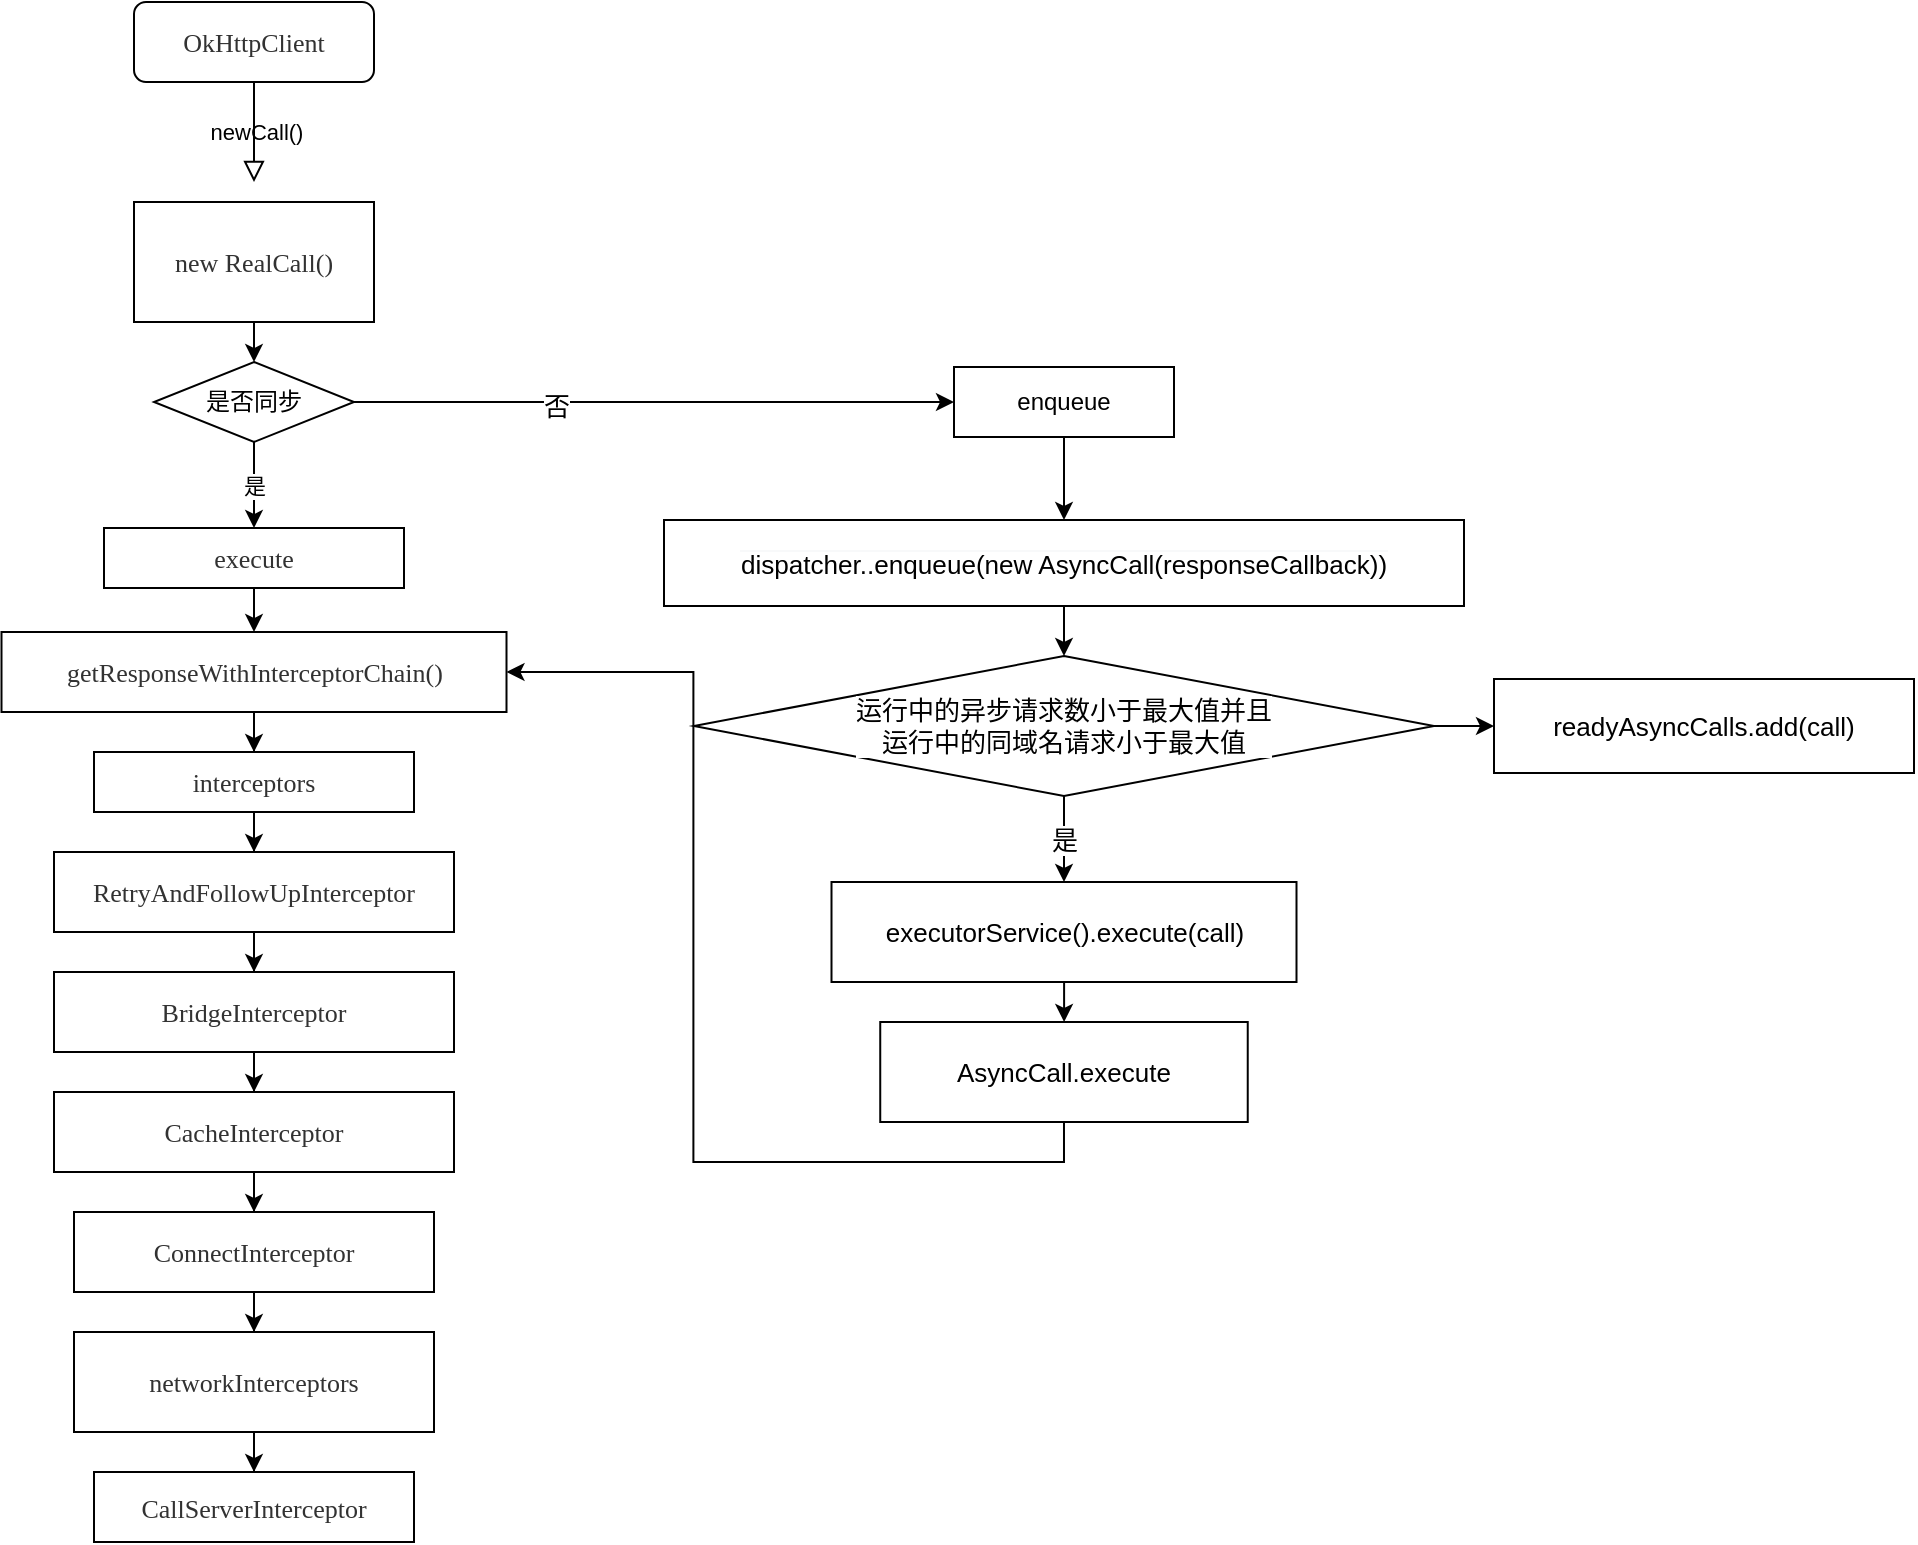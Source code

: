 <mxfile version="20.1.2" type="github">
  <diagram id="C5RBs43oDa-KdzZeNtuy" name="Page-1">
    <mxGraphModel dx="965" dy="599" grid="1" gridSize="10" guides="1" tooltips="1" connect="1" arrows="1" fold="1" page="1" pageScale="1" pageWidth="827" pageHeight="1169" math="0" shadow="0">
      <root>
        <mxCell id="WIyWlLk6GJQsqaUBKTNV-0" />
        <mxCell id="WIyWlLk6GJQsqaUBKTNV-1" parent="WIyWlLk6GJQsqaUBKTNV-0" />
        <mxCell id="WIyWlLk6GJQsqaUBKTNV-2" value="newCall()" style="rounded=0;html=1;jettySize=auto;orthogonalLoop=1;fontSize=11;endArrow=block;endFill=0;endSize=8;strokeWidth=1;shadow=0;labelBackgroundColor=none;edgeStyle=orthogonalEdgeStyle;" parent="WIyWlLk6GJQsqaUBKTNV-1" source="WIyWlLk6GJQsqaUBKTNV-3" edge="1">
          <mxGeometry relative="1" as="geometry">
            <mxPoint x="220" y="190" as="targetPoint" />
          </mxGeometry>
        </mxCell>
        <mxCell id="WIyWlLk6GJQsqaUBKTNV-3" value="&lt;span style=&quot;color: rgb(50, 50, 50); font-family: 微软雅黑; font-size: 13px; background-color: rgba(255, 255, 255, 0.01);&quot;&gt;OkHttpClient&lt;/span&gt;" style="rounded=1;whiteSpace=wrap;html=1;fontSize=12;glass=0;strokeWidth=1;shadow=0;" parent="WIyWlLk6GJQsqaUBKTNV-1" vertex="1">
          <mxGeometry x="160" y="100" width="120" height="40" as="geometry" />
        </mxCell>
        <mxCell id="BfcjpGbVQdAkZ2BNocG8-3" style="edgeStyle=orthogonalEdgeStyle;rounded=0;orthogonalLoop=1;jettySize=auto;html=1;" edge="1" parent="WIyWlLk6GJQsqaUBKTNV-1" source="BfcjpGbVQdAkZ2BNocG8-0">
          <mxGeometry relative="1" as="geometry">
            <mxPoint x="220" y="280" as="targetPoint" />
          </mxGeometry>
        </mxCell>
        <mxCell id="BfcjpGbVQdAkZ2BNocG8-0" value="&lt;span style=&quot;color: rgb(50, 50, 50); font-family: 微软雅黑; font-size: 13px; background-color: rgba(255, 255, 255, 0.01);&quot;&gt;new RealCall()&lt;/span&gt;" style="rounded=0;whiteSpace=wrap;html=1;" vertex="1" parent="WIyWlLk6GJQsqaUBKTNV-1">
          <mxGeometry x="160" y="200" width="120" height="60" as="geometry" />
        </mxCell>
        <mxCell id="BfcjpGbVQdAkZ2BNocG8-22" value="是" style="edgeStyle=orthogonalEdgeStyle;rounded=0;orthogonalLoop=1;jettySize=auto;html=1;exitX=0.5;exitY=1;exitDx=0;exitDy=0;entryX=0.5;entryY=0;entryDx=0;entryDy=0;" edge="1" parent="WIyWlLk6GJQsqaUBKTNV-1" source="BfcjpGbVQdAkZ2BNocG8-4" target="BfcjpGbVQdAkZ2BNocG8-21">
          <mxGeometry relative="1" as="geometry" />
        </mxCell>
        <mxCell id="BfcjpGbVQdAkZ2BNocG8-25" style="edgeStyle=orthogonalEdgeStyle;rounded=0;orthogonalLoop=1;jettySize=auto;html=1;entryX=0;entryY=0.5;entryDx=0;entryDy=0;" edge="1" parent="WIyWlLk6GJQsqaUBKTNV-1" source="BfcjpGbVQdAkZ2BNocG8-4" target="BfcjpGbVQdAkZ2BNocG8-24">
          <mxGeometry relative="1" as="geometry" />
        </mxCell>
        <mxCell id="BfcjpGbVQdAkZ2BNocG8-34" value="否" style="edgeLabel;html=1;align=center;verticalAlign=middle;resizable=0;points=[];fontSize=13;fontFamily=Helvetica;fontColor=#000000;" vertex="1" connectable="0" parent="BfcjpGbVQdAkZ2BNocG8-25">
          <mxGeometry x="-0.327" y="-2" relative="1" as="geometry">
            <mxPoint as="offset" />
          </mxGeometry>
        </mxCell>
        <mxCell id="BfcjpGbVQdAkZ2BNocG8-4" value="是否同步" style="rhombus;whiteSpace=wrap;html=1;" vertex="1" parent="WIyWlLk6GJQsqaUBKTNV-1">
          <mxGeometry x="170" y="280" width="100" height="40" as="geometry" />
        </mxCell>
        <mxCell id="BfcjpGbVQdAkZ2BNocG8-13" style="edgeStyle=orthogonalEdgeStyle;rounded=0;orthogonalLoop=1;jettySize=auto;html=1;exitX=0.5;exitY=1;exitDx=0;exitDy=0;" edge="1" parent="WIyWlLk6GJQsqaUBKTNV-1" source="BfcjpGbVQdAkZ2BNocG8-5" target="BfcjpGbVQdAkZ2BNocG8-6">
          <mxGeometry relative="1" as="geometry" />
        </mxCell>
        <mxCell id="BfcjpGbVQdAkZ2BNocG8-5" value="&lt;span style=&quot;color: rgb(50, 50, 50); font-family: 微软雅黑; font-size: 13px; background-color: rgba(255, 255, 255, 0.01);&quot;&gt;getResponseWithInterceptorChain()&lt;/span&gt;" style="rounded=0;whiteSpace=wrap;html=1;" vertex="1" parent="WIyWlLk6GJQsqaUBKTNV-1">
          <mxGeometry x="93.75" y="415" width="252.5" height="40" as="geometry" />
        </mxCell>
        <mxCell id="BfcjpGbVQdAkZ2BNocG8-15" style="edgeStyle=orthogonalEdgeStyle;rounded=0;orthogonalLoop=1;jettySize=auto;html=1;entryX=0.5;entryY=0;entryDx=0;entryDy=0;" edge="1" parent="WIyWlLk6GJQsqaUBKTNV-1" source="BfcjpGbVQdAkZ2BNocG8-6" target="BfcjpGbVQdAkZ2BNocG8-7">
          <mxGeometry relative="1" as="geometry" />
        </mxCell>
        <mxCell id="BfcjpGbVQdAkZ2BNocG8-6" value="&lt;span style=&quot;color: rgb(50, 50, 50); font-family: 微软雅黑; font-size: 13px; font-style: normal; font-variant-ligatures: normal; font-variant-caps: normal; letter-spacing: normal; orphans: 2; text-align: center; text-indent: 0px; text-transform: none; widows: 2; word-spacing: 0px; -webkit-text-stroke-width: 0px; background-color: rgba(255, 255, 255, 0.01); text-decoration-thickness: initial; text-decoration-style: initial; text-decoration-color: initial; float: none; display: inline !important;&quot;&gt;interceptors&lt;/span&gt;" style="rounded=0;whiteSpace=wrap;html=1;" vertex="1" parent="WIyWlLk6GJQsqaUBKTNV-1">
          <mxGeometry x="140" y="475" width="160" height="30" as="geometry" />
        </mxCell>
        <mxCell id="BfcjpGbVQdAkZ2BNocG8-14" style="edgeStyle=orthogonalEdgeStyle;rounded=0;orthogonalLoop=1;jettySize=auto;html=1;entryX=0.5;entryY=0;entryDx=0;entryDy=0;" edge="1" parent="WIyWlLk6GJQsqaUBKTNV-1" source="BfcjpGbVQdAkZ2BNocG8-7" target="BfcjpGbVQdAkZ2BNocG8-8">
          <mxGeometry relative="1" as="geometry" />
        </mxCell>
        <mxCell id="BfcjpGbVQdAkZ2BNocG8-7" value="&lt;span style=&quot;color: rgb(50, 50, 50); font-family: 微软雅黑; font-size: 13px; background-color: rgba(255, 255, 255, 0.01);&quot;&gt;RetryAndFollowUpInterceptor&lt;/span&gt;" style="rounded=0;whiteSpace=wrap;html=1;" vertex="1" parent="WIyWlLk6GJQsqaUBKTNV-1">
          <mxGeometry x="120" y="525" width="200" height="40" as="geometry" />
        </mxCell>
        <mxCell id="BfcjpGbVQdAkZ2BNocG8-16" style="edgeStyle=orthogonalEdgeStyle;rounded=0;orthogonalLoop=1;jettySize=auto;html=1;entryX=0.5;entryY=0;entryDx=0;entryDy=0;" edge="1" parent="WIyWlLk6GJQsqaUBKTNV-1" source="BfcjpGbVQdAkZ2BNocG8-8" target="BfcjpGbVQdAkZ2BNocG8-9">
          <mxGeometry relative="1" as="geometry" />
        </mxCell>
        <mxCell id="BfcjpGbVQdAkZ2BNocG8-8" value="&lt;span style=&quot;color: rgb(50, 50, 50); font-family: 微软雅黑; font-size: 13px; background-color: rgba(255, 255, 255, 0.01);&quot;&gt;BridgeInterceptor&lt;/span&gt;" style="rounded=0;whiteSpace=wrap;html=1;" vertex="1" parent="WIyWlLk6GJQsqaUBKTNV-1">
          <mxGeometry x="120" y="585" width="200" height="40" as="geometry" />
        </mxCell>
        <mxCell id="BfcjpGbVQdAkZ2BNocG8-17" style="edgeStyle=orthogonalEdgeStyle;rounded=0;orthogonalLoop=1;jettySize=auto;html=1;entryX=0.5;entryY=0;entryDx=0;entryDy=0;" edge="1" parent="WIyWlLk6GJQsqaUBKTNV-1" source="BfcjpGbVQdAkZ2BNocG8-9" target="BfcjpGbVQdAkZ2BNocG8-10">
          <mxGeometry relative="1" as="geometry" />
        </mxCell>
        <mxCell id="BfcjpGbVQdAkZ2BNocG8-9" value="&lt;span style=&quot;color: rgb(50, 50, 50); font-family: 微软雅黑; font-size: 13px; background-color: rgba(255, 255, 255, 0.01);&quot;&gt;CacheInterceptor&lt;/span&gt;" style="rounded=0;whiteSpace=wrap;html=1;" vertex="1" parent="WIyWlLk6GJQsqaUBKTNV-1">
          <mxGeometry x="120" y="645" width="200" height="40" as="geometry" />
        </mxCell>
        <mxCell id="BfcjpGbVQdAkZ2BNocG8-18" style="edgeStyle=orthogonalEdgeStyle;rounded=0;orthogonalLoop=1;jettySize=auto;html=1;" edge="1" parent="WIyWlLk6GJQsqaUBKTNV-1" source="BfcjpGbVQdAkZ2BNocG8-10" target="BfcjpGbVQdAkZ2BNocG8-11">
          <mxGeometry relative="1" as="geometry" />
        </mxCell>
        <mxCell id="BfcjpGbVQdAkZ2BNocG8-10" value="&lt;span style=&quot;color: rgb(50, 50, 50); font-family: 微软雅黑; font-size: 13px; background-color: rgba(255, 255, 255, 0.01);&quot;&gt;ConnectInterceptor&lt;/span&gt;" style="rounded=0;whiteSpace=wrap;html=1;" vertex="1" parent="WIyWlLk6GJQsqaUBKTNV-1">
          <mxGeometry x="130" y="705" width="180" height="40" as="geometry" />
        </mxCell>
        <mxCell id="BfcjpGbVQdAkZ2BNocG8-19" style="edgeStyle=orthogonalEdgeStyle;rounded=0;orthogonalLoop=1;jettySize=auto;html=1;entryX=0.5;entryY=0;entryDx=0;entryDy=0;" edge="1" parent="WIyWlLk6GJQsqaUBKTNV-1" source="BfcjpGbVQdAkZ2BNocG8-11" target="BfcjpGbVQdAkZ2BNocG8-12">
          <mxGeometry relative="1" as="geometry" />
        </mxCell>
        <mxCell id="BfcjpGbVQdAkZ2BNocG8-11" value="&lt;span style=&quot;color: rgb(50, 50, 50); font-family: 微软雅黑; font-size: 13px; background-color: rgba(255, 255, 255, 0.01);&quot;&gt;networkInterceptors&lt;/span&gt;" style="rounded=0;whiteSpace=wrap;html=1;" vertex="1" parent="WIyWlLk6GJQsqaUBKTNV-1">
          <mxGeometry x="130" y="765" width="180" height="50" as="geometry" />
        </mxCell>
        <mxCell id="BfcjpGbVQdAkZ2BNocG8-12" value="&lt;span style=&quot;color: rgb(50, 50, 50); font-family: 微软雅黑; font-size: 13px; background-color: rgba(255, 255, 255, 0.01);&quot;&gt;CallServerInterceptor&lt;/span&gt;" style="rounded=0;whiteSpace=wrap;html=1;" vertex="1" parent="WIyWlLk6GJQsqaUBKTNV-1">
          <mxGeometry x="140" y="835" width="160" height="35" as="geometry" />
        </mxCell>
        <mxCell id="BfcjpGbVQdAkZ2BNocG8-23" style="edgeStyle=orthogonalEdgeStyle;rounded=0;orthogonalLoop=1;jettySize=auto;html=1;entryX=0.5;entryY=0;entryDx=0;entryDy=0;" edge="1" parent="WIyWlLk6GJQsqaUBKTNV-1" source="BfcjpGbVQdAkZ2BNocG8-21" target="BfcjpGbVQdAkZ2BNocG8-5">
          <mxGeometry relative="1" as="geometry" />
        </mxCell>
        <mxCell id="BfcjpGbVQdAkZ2BNocG8-21" value="&lt;font face=&quot;微软雅黑&quot; color=&quot;#323232&quot;&gt;&lt;span style=&quot;font-size: 13px; background-color: rgba(255, 255, 255, 0.01);&quot;&gt;execute&lt;/span&gt;&lt;/font&gt;" style="rounded=0;whiteSpace=wrap;html=1;" vertex="1" parent="WIyWlLk6GJQsqaUBKTNV-1">
          <mxGeometry x="145" y="363" width="150" height="30" as="geometry" />
        </mxCell>
        <mxCell id="BfcjpGbVQdAkZ2BNocG8-29" style="edgeStyle=orthogonalEdgeStyle;rounded=0;orthogonalLoop=1;jettySize=auto;html=1;entryX=0.5;entryY=0;entryDx=0;entryDy=0;fontColor=#000000;" edge="1" parent="WIyWlLk6GJQsqaUBKTNV-1" source="BfcjpGbVQdAkZ2BNocG8-24" target="BfcjpGbVQdAkZ2BNocG8-27">
          <mxGeometry relative="1" as="geometry" />
        </mxCell>
        <mxCell id="BfcjpGbVQdAkZ2BNocG8-24" value="enqueue" style="rounded=0;whiteSpace=wrap;html=1;" vertex="1" parent="WIyWlLk6GJQsqaUBKTNV-1">
          <mxGeometry x="570" y="282.5" width="110" height="35" as="geometry" />
        </mxCell>
        <mxCell id="BfcjpGbVQdAkZ2BNocG8-32" style="edgeStyle=orthogonalEdgeStyle;rounded=0;orthogonalLoop=1;jettySize=auto;html=1;entryX=0.5;entryY=0;entryDx=0;entryDy=0;fontFamily=Helvetica;fontSize=13;fontColor=#000000;" edge="1" parent="WIyWlLk6GJQsqaUBKTNV-1" source="BfcjpGbVQdAkZ2BNocG8-27" target="BfcjpGbVQdAkZ2BNocG8-30">
          <mxGeometry relative="1" as="geometry" />
        </mxCell>
        <mxCell id="BfcjpGbVQdAkZ2BNocG8-27" value="&lt;pre style=&quot;background-color: rgb(248, 249, 250);&quot;&gt;&lt;span style=&quot;background-color: rgb(255, 255, 255);&quot;&gt;&lt;font style=&quot;&quot; face=&quot;Helvetica&quot;&gt;&lt;span style=&quot;font-size: 9.8pt;&quot;&gt;dispatcher..enqueue(new &lt;/span&gt;&lt;span style=&quot;font-size: 9.8pt;&quot;&gt;AsyncCall(&lt;/span&gt;&lt;font style=&quot;font-size: 13px;&quot;&gt;responseCallback&lt;/font&gt;&lt;span style=&quot;font-size: 9.8pt;&quot;&gt;))&lt;/span&gt;&lt;/font&gt;&lt;/span&gt;&lt;/pre&gt;" style="rounded=0;whiteSpace=wrap;html=1;labelBackgroundColor=#FFFFFF;fontColor=#000000;strokeColor=#000000;" vertex="1" parent="WIyWlLk6GJQsqaUBKTNV-1">
          <mxGeometry x="425" y="359" width="400" height="43" as="geometry" />
        </mxCell>
        <mxCell id="BfcjpGbVQdAkZ2BNocG8-37" value="是" style="edgeStyle=orthogonalEdgeStyle;rounded=0;orthogonalLoop=1;jettySize=auto;html=1;entryX=0.5;entryY=0;entryDx=0;entryDy=0;fontFamily=Helvetica;fontSize=13;fontColor=#000000;" edge="1" parent="WIyWlLk6GJQsqaUBKTNV-1" source="BfcjpGbVQdAkZ2BNocG8-30" target="BfcjpGbVQdAkZ2BNocG8-36">
          <mxGeometry relative="1" as="geometry" />
        </mxCell>
        <mxCell id="BfcjpGbVQdAkZ2BNocG8-46" style="edgeStyle=orthogonalEdgeStyle;rounded=0;orthogonalLoop=1;jettySize=auto;html=1;entryX=0;entryY=0.5;entryDx=0;entryDy=0;fontFamily=Helvetica;fontSize=13;fontColor=#000000;" edge="1" parent="WIyWlLk6GJQsqaUBKTNV-1" source="BfcjpGbVQdAkZ2BNocG8-30" target="BfcjpGbVQdAkZ2BNocG8-45">
          <mxGeometry relative="1" as="geometry" />
        </mxCell>
        <mxCell id="BfcjpGbVQdAkZ2BNocG8-30" value="运行中的异步请求数小于最大值并且&lt;br&gt;运行中的同域名请求小于最大值" style="rhombus;whiteSpace=wrap;html=1;labelBackgroundColor=#FFFFFF;fontFamily=Helvetica;fontSize=13;fontColor=#000000;strokeColor=#000000;" vertex="1" parent="WIyWlLk6GJQsqaUBKTNV-1">
          <mxGeometry x="440" y="427" width="370" height="70" as="geometry" />
        </mxCell>
        <mxCell id="BfcjpGbVQdAkZ2BNocG8-42" style="edgeStyle=orthogonalEdgeStyle;rounded=0;orthogonalLoop=1;jettySize=auto;html=1;entryX=0.5;entryY=0;entryDx=0;entryDy=0;fontFamily=Helvetica;fontSize=13;fontColor=#000000;" edge="1" parent="WIyWlLk6GJQsqaUBKTNV-1" source="BfcjpGbVQdAkZ2BNocG8-36" target="BfcjpGbVQdAkZ2BNocG8-41">
          <mxGeometry relative="1" as="geometry" />
        </mxCell>
        <mxCell id="BfcjpGbVQdAkZ2BNocG8-36" value="&lt;pre style=&quot;&quot;&gt;&lt;span style=&quot;background-color: rgb(255, 255, 255);&quot;&gt;&lt;font face=&quot;Helvetica&quot; style=&quot;font-size: 13px;&quot;&gt;executorService().execute(call)&lt;/font&gt;&lt;/span&gt;&lt;/pre&gt;" style="rounded=0;whiteSpace=wrap;html=1;labelBackgroundColor=#FFFFFF;fontFamily=Helvetica;fontSize=13;fontColor=#000000;strokeColor=#000000;" vertex="1" parent="WIyWlLk6GJQsqaUBKTNV-1">
          <mxGeometry x="508.75" y="540" width="232.5" height="50" as="geometry" />
        </mxCell>
        <mxCell id="BfcjpGbVQdAkZ2BNocG8-43" style="edgeStyle=orthogonalEdgeStyle;rounded=0;orthogonalLoop=1;jettySize=auto;html=1;exitX=0.5;exitY=1;exitDx=0;exitDy=0;fontFamily=Helvetica;fontSize=13;fontColor=#000000;entryX=1;entryY=0.5;entryDx=0;entryDy=0;" edge="1" parent="WIyWlLk6GJQsqaUBKTNV-1" source="BfcjpGbVQdAkZ2BNocG8-41" target="BfcjpGbVQdAkZ2BNocG8-5">
          <mxGeometry relative="1" as="geometry">
            <mxPoint x="410" y="440" as="targetPoint" />
          </mxGeometry>
        </mxCell>
        <mxCell id="BfcjpGbVQdAkZ2BNocG8-41" value="&lt;pre style=&quot;&quot;&gt;&lt;span style=&quot;background-color: rgb(255, 255, 255);&quot;&gt;&lt;font face=&quot;Helvetica&quot; style=&quot;font-size: 13px;&quot;&gt;AsyncCall.execute&lt;/font&gt;&lt;/span&gt;&lt;/pre&gt;" style="rounded=0;whiteSpace=wrap;html=1;labelBackgroundColor=#FFFFFF;fontFamily=Helvetica;fontSize=13;fontColor=#000000;strokeColor=#000000;" vertex="1" parent="WIyWlLk6GJQsqaUBKTNV-1">
          <mxGeometry x="533.12" y="610" width="183.75" height="50" as="geometry" />
        </mxCell>
        <mxCell id="BfcjpGbVQdAkZ2BNocG8-45" value="&lt;pre style=&quot;font-size: 9.8pt;&quot;&gt;&lt;span style=&quot;background-color: rgb(255, 255, 255);&quot;&gt;&lt;font face=&quot;Helvetica&quot;&gt;readyAsyncCalls.add(call)&lt;/font&gt;&lt;/span&gt;&lt;/pre&gt;" style="rounded=0;whiteSpace=wrap;html=1;labelBackgroundColor=#FFFFFF;fontFamily=Helvetica;fontSize=13;fontColor=#000000;strokeColor=#000000;" vertex="1" parent="WIyWlLk6GJQsqaUBKTNV-1">
          <mxGeometry x="840" y="438.5" width="210" height="47" as="geometry" />
        </mxCell>
      </root>
    </mxGraphModel>
  </diagram>
</mxfile>
